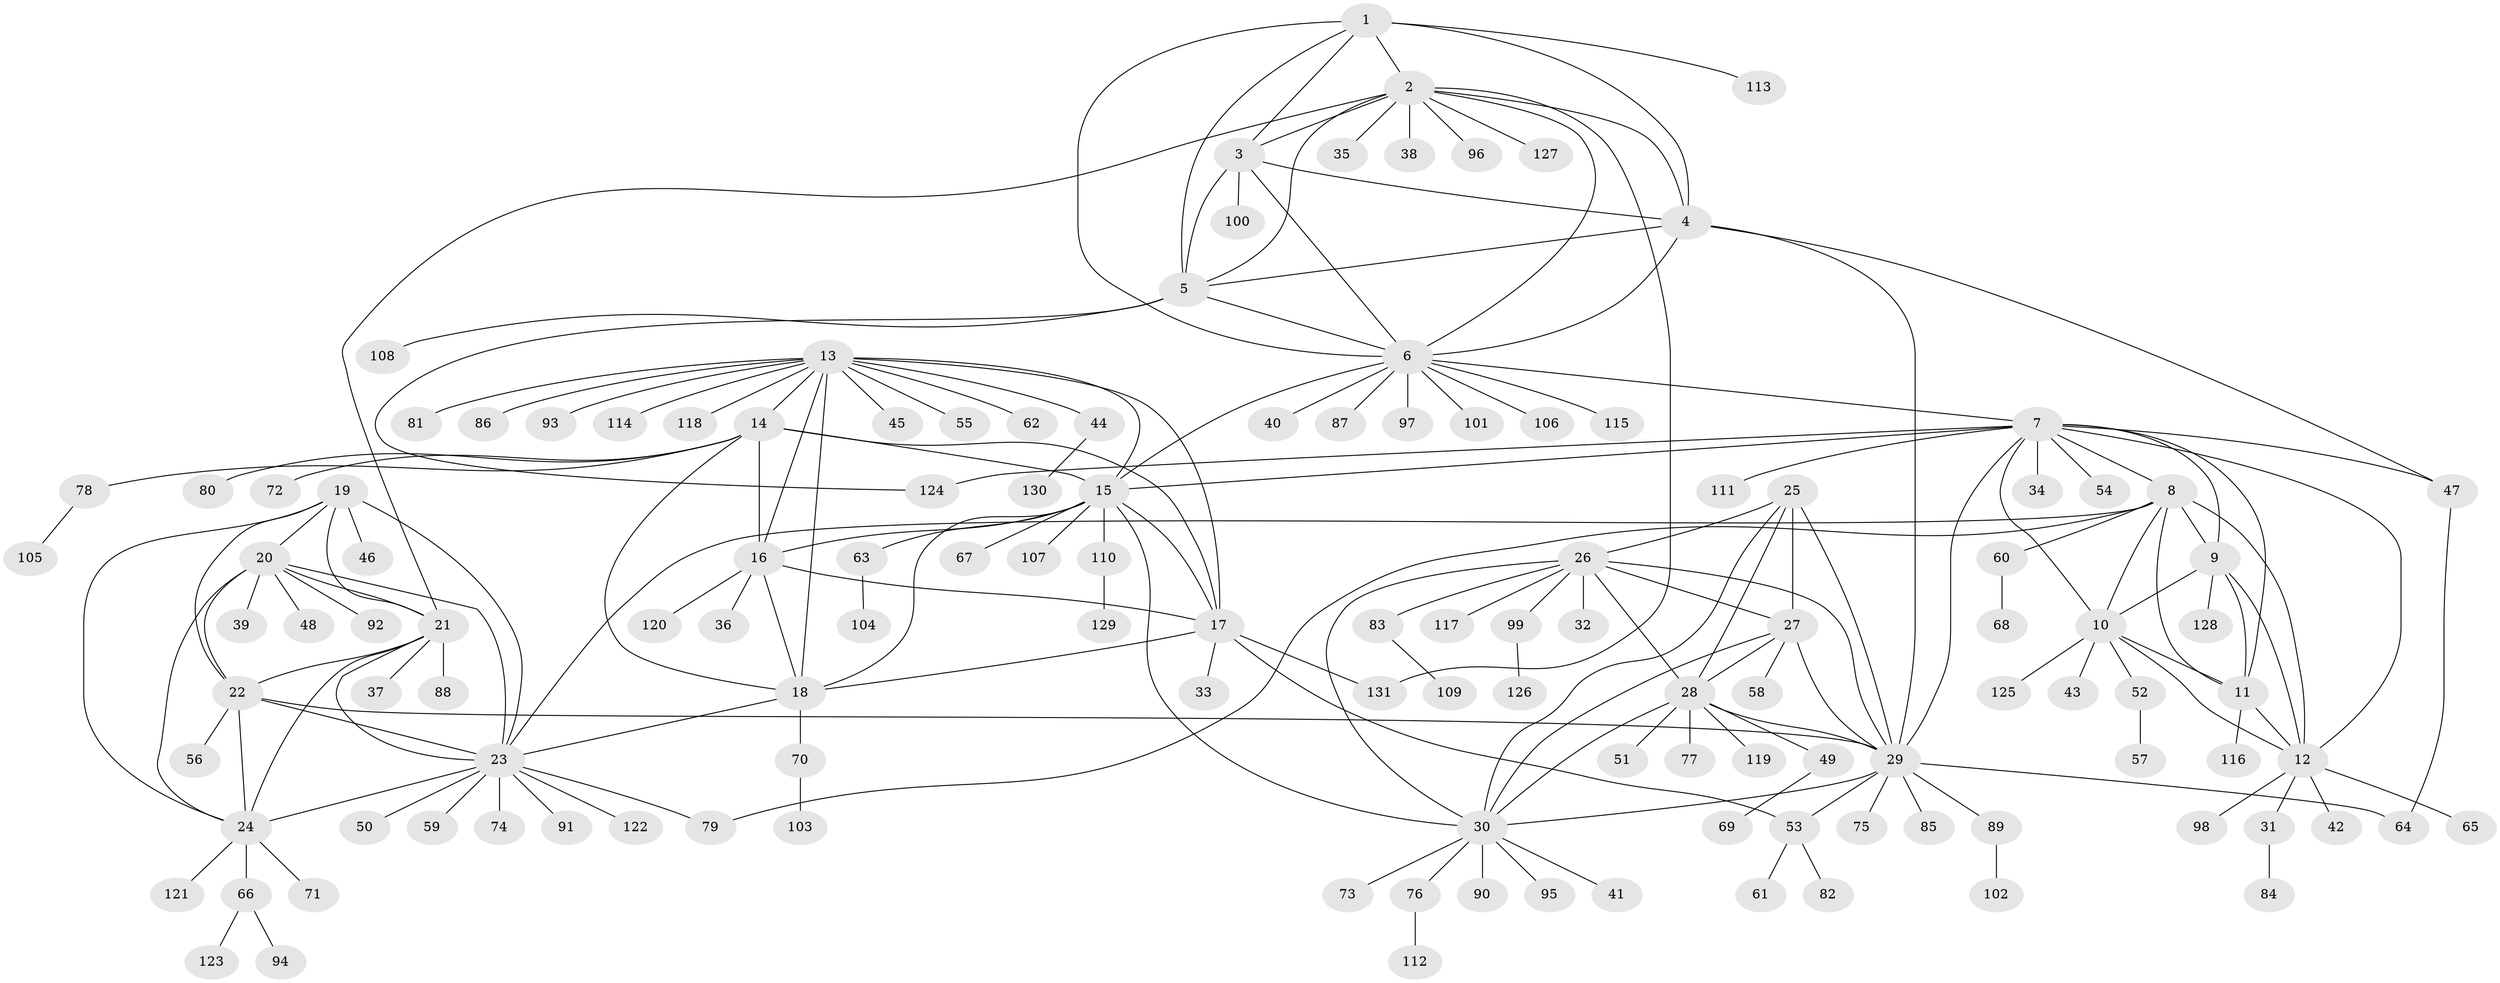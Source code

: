 // Generated by graph-tools (version 1.1) at 2025/11/02/27/25 16:11:32]
// undirected, 131 vertices, 192 edges
graph export_dot {
graph [start="1"]
  node [color=gray90,style=filled];
  1;
  2;
  3;
  4;
  5;
  6;
  7;
  8;
  9;
  10;
  11;
  12;
  13;
  14;
  15;
  16;
  17;
  18;
  19;
  20;
  21;
  22;
  23;
  24;
  25;
  26;
  27;
  28;
  29;
  30;
  31;
  32;
  33;
  34;
  35;
  36;
  37;
  38;
  39;
  40;
  41;
  42;
  43;
  44;
  45;
  46;
  47;
  48;
  49;
  50;
  51;
  52;
  53;
  54;
  55;
  56;
  57;
  58;
  59;
  60;
  61;
  62;
  63;
  64;
  65;
  66;
  67;
  68;
  69;
  70;
  71;
  72;
  73;
  74;
  75;
  76;
  77;
  78;
  79;
  80;
  81;
  82;
  83;
  84;
  85;
  86;
  87;
  88;
  89;
  90;
  91;
  92;
  93;
  94;
  95;
  96;
  97;
  98;
  99;
  100;
  101;
  102;
  103;
  104;
  105;
  106;
  107;
  108;
  109;
  110;
  111;
  112;
  113;
  114;
  115;
  116;
  117;
  118;
  119;
  120;
  121;
  122;
  123;
  124;
  125;
  126;
  127;
  128;
  129;
  130;
  131;
  1 -- 2;
  1 -- 3;
  1 -- 4;
  1 -- 5;
  1 -- 6;
  1 -- 113;
  2 -- 3;
  2 -- 4;
  2 -- 5;
  2 -- 6;
  2 -- 21;
  2 -- 35;
  2 -- 38;
  2 -- 96;
  2 -- 127;
  2 -- 131;
  3 -- 4;
  3 -- 5;
  3 -- 6;
  3 -- 100;
  4 -- 5;
  4 -- 6;
  4 -- 29;
  4 -- 47;
  5 -- 6;
  5 -- 108;
  5 -- 124;
  6 -- 7;
  6 -- 15;
  6 -- 40;
  6 -- 87;
  6 -- 97;
  6 -- 101;
  6 -- 106;
  6 -- 115;
  7 -- 8;
  7 -- 9;
  7 -- 10;
  7 -- 11;
  7 -- 12;
  7 -- 15;
  7 -- 29;
  7 -- 34;
  7 -- 47;
  7 -- 54;
  7 -- 111;
  7 -- 124;
  8 -- 9;
  8 -- 10;
  8 -- 11;
  8 -- 12;
  8 -- 23;
  8 -- 60;
  8 -- 79;
  9 -- 10;
  9 -- 11;
  9 -- 12;
  9 -- 128;
  10 -- 11;
  10 -- 12;
  10 -- 43;
  10 -- 52;
  10 -- 125;
  11 -- 12;
  11 -- 116;
  12 -- 31;
  12 -- 42;
  12 -- 65;
  12 -- 98;
  13 -- 14;
  13 -- 15;
  13 -- 16;
  13 -- 17;
  13 -- 18;
  13 -- 44;
  13 -- 45;
  13 -- 55;
  13 -- 62;
  13 -- 81;
  13 -- 86;
  13 -- 93;
  13 -- 114;
  13 -- 118;
  14 -- 15;
  14 -- 16;
  14 -- 17;
  14 -- 18;
  14 -- 72;
  14 -- 78;
  14 -- 80;
  15 -- 16;
  15 -- 17;
  15 -- 18;
  15 -- 30;
  15 -- 63;
  15 -- 67;
  15 -- 107;
  15 -- 110;
  16 -- 17;
  16 -- 18;
  16 -- 36;
  16 -- 120;
  17 -- 18;
  17 -- 33;
  17 -- 53;
  17 -- 131;
  18 -- 23;
  18 -- 70;
  19 -- 20;
  19 -- 21;
  19 -- 22;
  19 -- 23;
  19 -- 24;
  19 -- 46;
  20 -- 21;
  20 -- 22;
  20 -- 23;
  20 -- 24;
  20 -- 39;
  20 -- 48;
  20 -- 92;
  21 -- 22;
  21 -- 23;
  21 -- 24;
  21 -- 37;
  21 -- 88;
  22 -- 23;
  22 -- 24;
  22 -- 29;
  22 -- 56;
  23 -- 24;
  23 -- 50;
  23 -- 59;
  23 -- 74;
  23 -- 79;
  23 -- 91;
  23 -- 122;
  24 -- 66;
  24 -- 71;
  24 -- 121;
  25 -- 26;
  25 -- 27;
  25 -- 28;
  25 -- 29;
  25 -- 30;
  26 -- 27;
  26 -- 28;
  26 -- 29;
  26 -- 30;
  26 -- 32;
  26 -- 83;
  26 -- 99;
  26 -- 117;
  27 -- 28;
  27 -- 29;
  27 -- 30;
  27 -- 58;
  28 -- 29;
  28 -- 30;
  28 -- 49;
  28 -- 51;
  28 -- 77;
  28 -- 119;
  29 -- 30;
  29 -- 53;
  29 -- 64;
  29 -- 75;
  29 -- 85;
  29 -- 89;
  30 -- 41;
  30 -- 73;
  30 -- 76;
  30 -- 90;
  30 -- 95;
  31 -- 84;
  44 -- 130;
  47 -- 64;
  49 -- 69;
  52 -- 57;
  53 -- 61;
  53 -- 82;
  60 -- 68;
  63 -- 104;
  66 -- 94;
  66 -- 123;
  70 -- 103;
  76 -- 112;
  78 -- 105;
  83 -- 109;
  89 -- 102;
  99 -- 126;
  110 -- 129;
}

